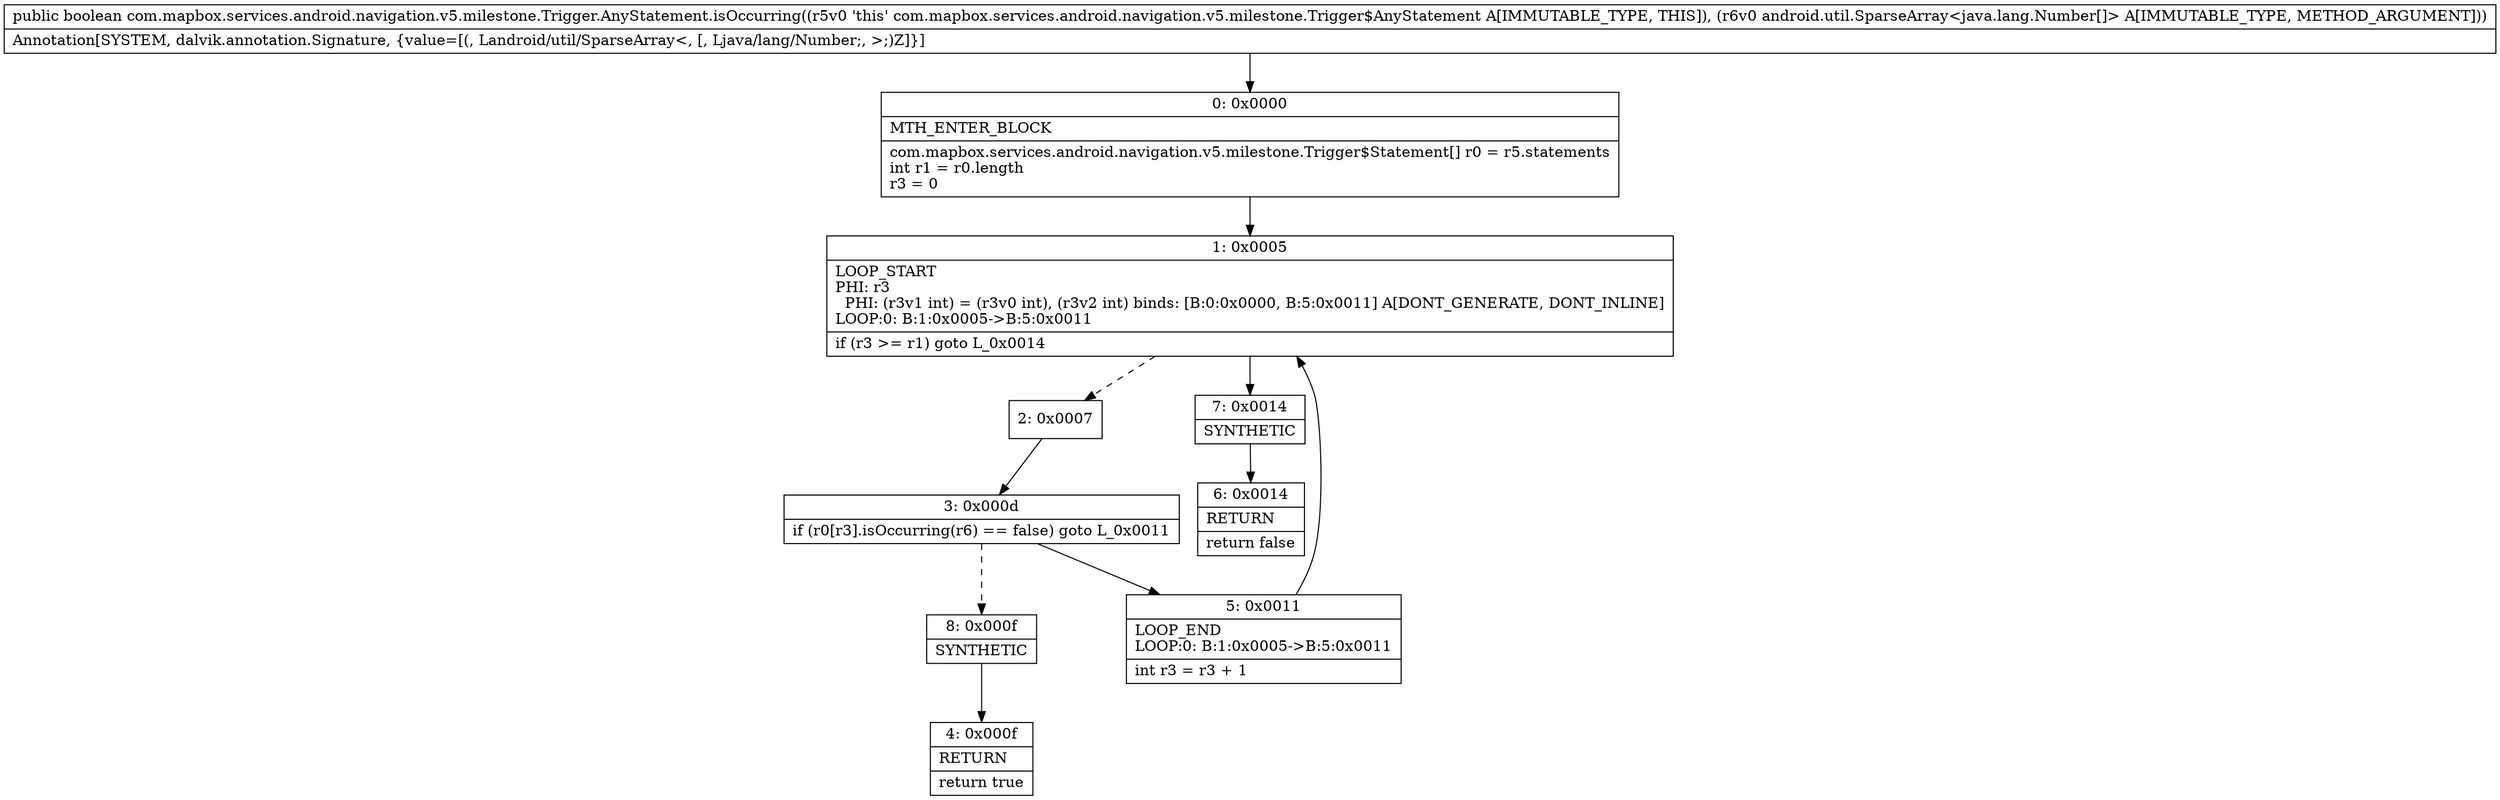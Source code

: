 digraph "CFG forcom.mapbox.services.android.navigation.v5.milestone.Trigger.AnyStatement.isOccurring(Landroid\/util\/SparseArray;)Z" {
Node_0 [shape=record,label="{0\:\ 0x0000|MTH_ENTER_BLOCK\l|com.mapbox.services.android.navigation.v5.milestone.Trigger$Statement[] r0 = r5.statements\lint r1 = r0.length\lr3 = 0\l}"];
Node_1 [shape=record,label="{1\:\ 0x0005|LOOP_START\lPHI: r3 \l  PHI: (r3v1 int) = (r3v0 int), (r3v2 int) binds: [B:0:0x0000, B:5:0x0011] A[DONT_GENERATE, DONT_INLINE]\lLOOP:0: B:1:0x0005\-\>B:5:0x0011\l|if (r3 \>= r1) goto L_0x0014\l}"];
Node_2 [shape=record,label="{2\:\ 0x0007}"];
Node_3 [shape=record,label="{3\:\ 0x000d|if (r0[r3].isOccurring(r6) == false) goto L_0x0011\l}"];
Node_4 [shape=record,label="{4\:\ 0x000f|RETURN\l|return true\l}"];
Node_5 [shape=record,label="{5\:\ 0x0011|LOOP_END\lLOOP:0: B:1:0x0005\-\>B:5:0x0011\l|int r3 = r3 + 1\l}"];
Node_6 [shape=record,label="{6\:\ 0x0014|RETURN\l|return false\l}"];
Node_7 [shape=record,label="{7\:\ 0x0014|SYNTHETIC\l}"];
Node_8 [shape=record,label="{8\:\ 0x000f|SYNTHETIC\l}"];
MethodNode[shape=record,label="{public boolean com.mapbox.services.android.navigation.v5.milestone.Trigger.AnyStatement.isOccurring((r5v0 'this' com.mapbox.services.android.navigation.v5.milestone.Trigger$AnyStatement A[IMMUTABLE_TYPE, THIS]), (r6v0 android.util.SparseArray\<java.lang.Number[]\> A[IMMUTABLE_TYPE, METHOD_ARGUMENT]))  | Annotation[SYSTEM, dalvik.annotation.Signature, \{value=[(, Landroid\/util\/SparseArray\<, [, Ljava\/lang\/Number;, \>;)Z]\}]\l}"];
MethodNode -> Node_0;
Node_0 -> Node_1;
Node_1 -> Node_2[style=dashed];
Node_1 -> Node_7;
Node_2 -> Node_3;
Node_3 -> Node_5;
Node_3 -> Node_8[style=dashed];
Node_5 -> Node_1;
Node_7 -> Node_6;
Node_8 -> Node_4;
}


